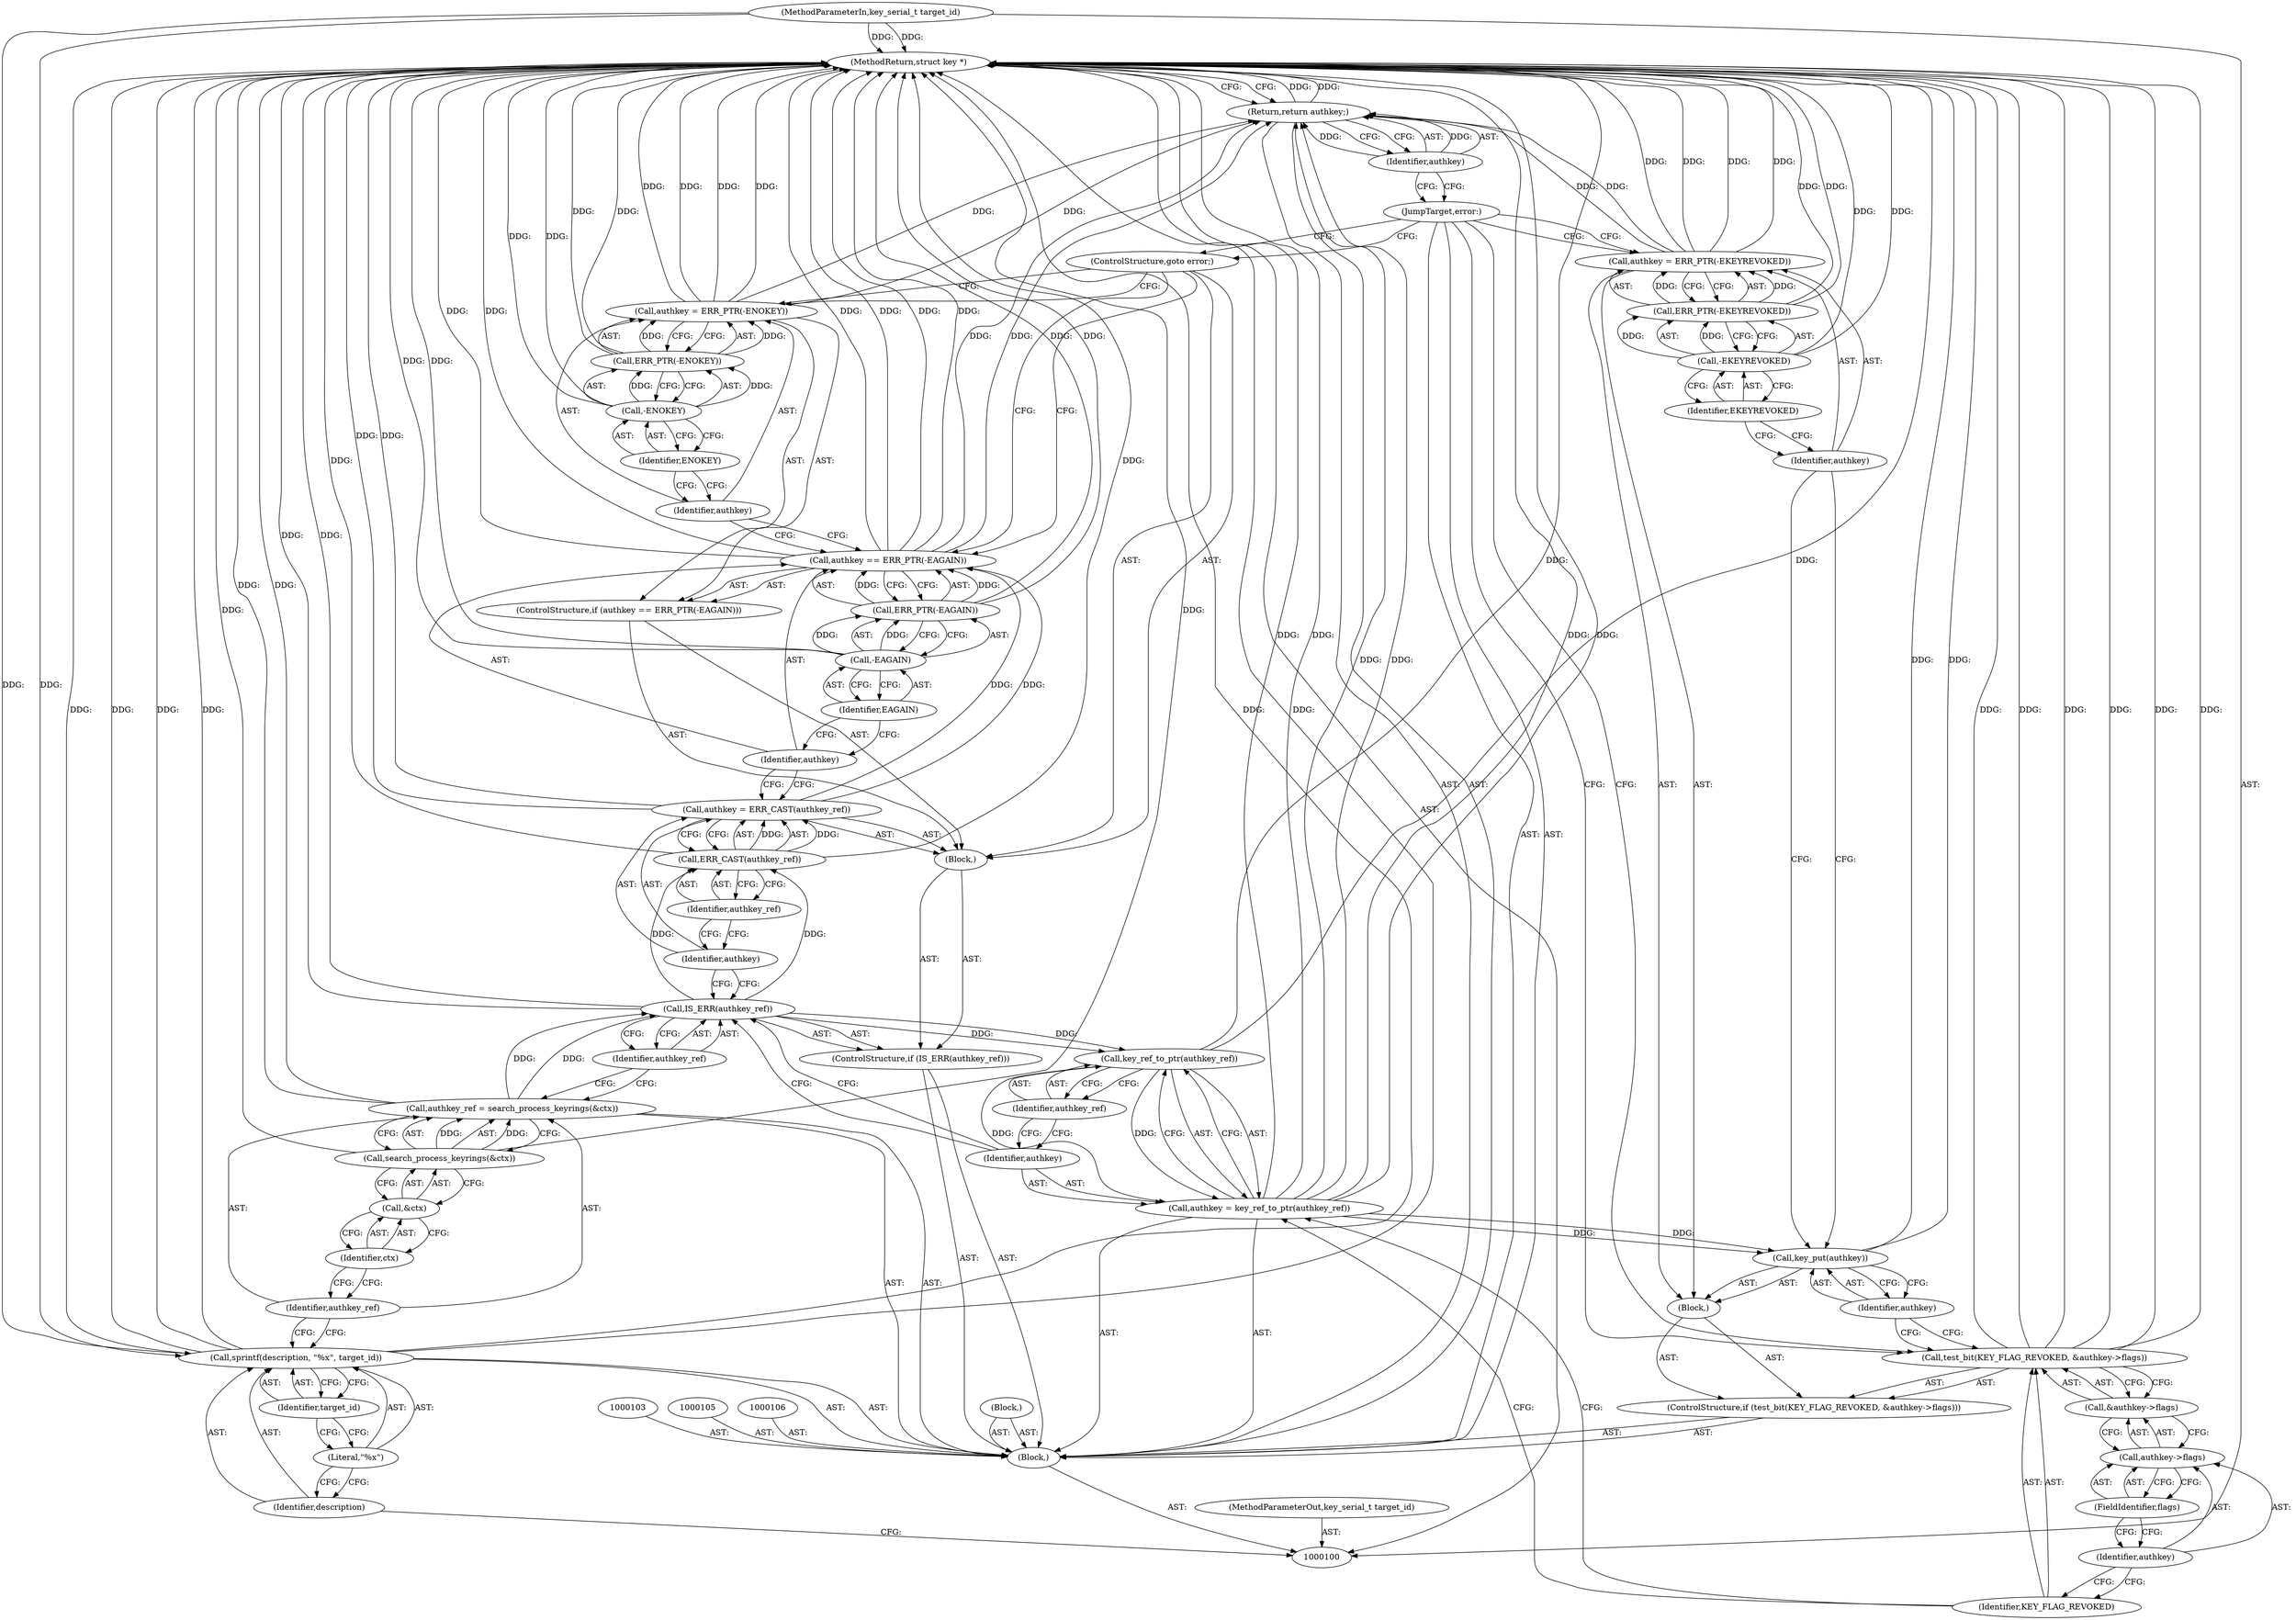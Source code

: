 digraph "0_linux_c06cfb08b88dfbe13be44a69ae2fdc3a7c902d81_5" {
"1000158" [label="(MethodReturn,struct key *)"];
"1000101" [label="(MethodParameterIn,key_serial_t target_id)"];
"1000225" [label="(MethodParameterOut,key_serial_t target_id)"];
"1000107" [label="(Call,sprintf(description, \"%x\", target_id))"];
"1000109" [label="(Literal,\"%x\")"];
"1000110" [label="(Identifier,target_id)"];
"1000108" [label="(Identifier,description)"];
"1000111" [label="(Call,authkey_ref = search_process_keyrings(&ctx))"];
"1000112" [label="(Identifier,authkey_ref)"];
"1000113" [label="(Call,search_process_keyrings(&ctx))"];
"1000114" [label="(Call,&ctx)"];
"1000115" [label="(Identifier,ctx)"];
"1000116" [label="(ControlStructure,if (IS_ERR(authkey_ref)))"];
"1000118" [label="(Identifier,authkey_ref)"];
"1000119" [label="(Block,)"];
"1000117" [label="(Call,IS_ERR(authkey_ref))"];
"1000102" [label="(Block,)"];
"1000122" [label="(Call,ERR_CAST(authkey_ref))"];
"1000120" [label="(Call,authkey = ERR_CAST(authkey_ref))"];
"1000121" [label="(Identifier,authkey)"];
"1000123" [label="(Identifier,authkey_ref)"];
"1000127" [label="(Call,ERR_PTR(-EAGAIN))"];
"1000124" [label="(ControlStructure,if (authkey == ERR_PTR(-EAGAIN)))"];
"1000128" [label="(Call,-EAGAIN)"];
"1000129" [label="(Identifier,EAGAIN)"];
"1000125" [label="(Call,authkey == ERR_PTR(-EAGAIN))"];
"1000126" [label="(Identifier,authkey)"];
"1000132" [label="(Call,ERR_PTR(-ENOKEY))"];
"1000133" [label="(Call,-ENOKEY)"];
"1000134" [label="(Identifier,ENOKEY)"];
"1000130" [label="(Call,authkey = ERR_PTR(-ENOKEY))"];
"1000131" [label="(Identifier,authkey)"];
"1000135" [label="(ControlStructure,goto error;)"];
"1000136" [label="(Call,authkey = key_ref_to_ptr(authkey_ref))"];
"1000137" [label="(Identifier,authkey)"];
"1000138" [label="(Call,key_ref_to_ptr(authkey_ref))"];
"1000139" [label="(Identifier,authkey_ref)"];
"1000140" [label="(ControlStructure,if (test_bit(KEY_FLAG_REVOKED, &authkey->flags)))"];
"1000142" [label="(Identifier,KEY_FLAG_REVOKED)"];
"1000143" [label="(Call,&authkey->flags)"];
"1000144" [label="(Call,authkey->flags)"];
"1000145" [label="(Identifier,authkey)"];
"1000146" [label="(FieldIdentifier,flags)"];
"1000141" [label="(Call,test_bit(KEY_FLAG_REVOKED, &authkey->flags))"];
"1000147" [label="(Block,)"];
"1000149" [label="(Identifier,authkey)"];
"1000148" [label="(Call,key_put(authkey))"];
"1000152" [label="(Call,ERR_PTR(-EKEYREVOKED))"];
"1000150" [label="(Call,authkey = ERR_PTR(-EKEYREVOKED))"];
"1000151" [label="(Identifier,authkey)"];
"1000153" [label="(Call,-EKEYREVOKED)"];
"1000154" [label="(Identifier,EKEYREVOKED)"];
"1000155" [label="(JumpTarget,error:)"];
"1000156" [label="(Return,return authkey;)"];
"1000157" [label="(Identifier,authkey)"];
"1000104" [label="(Block,)"];
"1000158" -> "1000100"  [label="AST: "];
"1000158" -> "1000156"  [label="CFG: "];
"1000117" -> "1000158"  [label="DDG: "];
"1000141" -> "1000158"  [label="DDG: "];
"1000141" -> "1000158"  [label="DDG: "];
"1000141" -> "1000158"  [label="DDG: "];
"1000125" -> "1000158"  [label="DDG: "];
"1000125" -> "1000158"  [label="DDG: "];
"1000125" -> "1000158"  [label="DDG: "];
"1000107" -> "1000158"  [label="DDG: "];
"1000107" -> "1000158"  [label="DDG: "];
"1000107" -> "1000158"  [label="DDG: "];
"1000113" -> "1000158"  [label="DDG: "];
"1000150" -> "1000158"  [label="DDG: "];
"1000150" -> "1000158"  [label="DDG: "];
"1000148" -> "1000158"  [label="DDG: "];
"1000132" -> "1000158"  [label="DDG: "];
"1000153" -> "1000158"  [label="DDG: "];
"1000136" -> "1000158"  [label="DDG: "];
"1000136" -> "1000158"  [label="DDG: "];
"1000130" -> "1000158"  [label="DDG: "];
"1000130" -> "1000158"  [label="DDG: "];
"1000122" -> "1000158"  [label="DDG: "];
"1000138" -> "1000158"  [label="DDG: "];
"1000128" -> "1000158"  [label="DDG: "];
"1000133" -> "1000158"  [label="DDG: "];
"1000152" -> "1000158"  [label="DDG: "];
"1000111" -> "1000158"  [label="DDG: "];
"1000101" -> "1000158"  [label="DDG: "];
"1000120" -> "1000158"  [label="DDG: "];
"1000127" -> "1000158"  [label="DDG: "];
"1000156" -> "1000158"  [label="DDG: "];
"1000101" -> "1000100"  [label="AST: "];
"1000101" -> "1000158"  [label="DDG: "];
"1000101" -> "1000107"  [label="DDG: "];
"1000225" -> "1000100"  [label="AST: "];
"1000107" -> "1000102"  [label="AST: "];
"1000107" -> "1000110"  [label="CFG: "];
"1000108" -> "1000107"  [label="AST: "];
"1000109" -> "1000107"  [label="AST: "];
"1000110" -> "1000107"  [label="AST: "];
"1000112" -> "1000107"  [label="CFG: "];
"1000107" -> "1000158"  [label="DDG: "];
"1000107" -> "1000158"  [label="DDG: "];
"1000107" -> "1000158"  [label="DDG: "];
"1000101" -> "1000107"  [label="DDG: "];
"1000109" -> "1000107"  [label="AST: "];
"1000109" -> "1000108"  [label="CFG: "];
"1000110" -> "1000109"  [label="CFG: "];
"1000110" -> "1000107"  [label="AST: "];
"1000110" -> "1000109"  [label="CFG: "];
"1000107" -> "1000110"  [label="CFG: "];
"1000108" -> "1000107"  [label="AST: "];
"1000108" -> "1000100"  [label="CFG: "];
"1000109" -> "1000108"  [label="CFG: "];
"1000111" -> "1000102"  [label="AST: "];
"1000111" -> "1000113"  [label="CFG: "];
"1000112" -> "1000111"  [label="AST: "];
"1000113" -> "1000111"  [label="AST: "];
"1000118" -> "1000111"  [label="CFG: "];
"1000111" -> "1000158"  [label="DDG: "];
"1000113" -> "1000111"  [label="DDG: "];
"1000111" -> "1000117"  [label="DDG: "];
"1000112" -> "1000111"  [label="AST: "];
"1000112" -> "1000107"  [label="CFG: "];
"1000115" -> "1000112"  [label="CFG: "];
"1000113" -> "1000111"  [label="AST: "];
"1000113" -> "1000114"  [label="CFG: "];
"1000114" -> "1000113"  [label="AST: "];
"1000111" -> "1000113"  [label="CFG: "];
"1000113" -> "1000158"  [label="DDG: "];
"1000113" -> "1000111"  [label="DDG: "];
"1000114" -> "1000113"  [label="AST: "];
"1000114" -> "1000115"  [label="CFG: "];
"1000115" -> "1000114"  [label="AST: "];
"1000113" -> "1000114"  [label="CFG: "];
"1000115" -> "1000114"  [label="AST: "];
"1000115" -> "1000112"  [label="CFG: "];
"1000114" -> "1000115"  [label="CFG: "];
"1000116" -> "1000102"  [label="AST: "];
"1000117" -> "1000116"  [label="AST: "];
"1000119" -> "1000116"  [label="AST: "];
"1000118" -> "1000117"  [label="AST: "];
"1000118" -> "1000111"  [label="CFG: "];
"1000117" -> "1000118"  [label="CFG: "];
"1000119" -> "1000116"  [label="AST: "];
"1000120" -> "1000119"  [label="AST: "];
"1000124" -> "1000119"  [label="AST: "];
"1000135" -> "1000119"  [label="AST: "];
"1000117" -> "1000116"  [label="AST: "];
"1000117" -> "1000118"  [label="CFG: "];
"1000118" -> "1000117"  [label="AST: "];
"1000121" -> "1000117"  [label="CFG: "];
"1000137" -> "1000117"  [label="CFG: "];
"1000117" -> "1000158"  [label="DDG: "];
"1000111" -> "1000117"  [label="DDG: "];
"1000117" -> "1000122"  [label="DDG: "];
"1000117" -> "1000138"  [label="DDG: "];
"1000102" -> "1000100"  [label="AST: "];
"1000103" -> "1000102"  [label="AST: "];
"1000104" -> "1000102"  [label="AST: "];
"1000105" -> "1000102"  [label="AST: "];
"1000106" -> "1000102"  [label="AST: "];
"1000107" -> "1000102"  [label="AST: "];
"1000111" -> "1000102"  [label="AST: "];
"1000116" -> "1000102"  [label="AST: "];
"1000136" -> "1000102"  [label="AST: "];
"1000140" -> "1000102"  [label="AST: "];
"1000155" -> "1000102"  [label="AST: "];
"1000156" -> "1000102"  [label="AST: "];
"1000122" -> "1000120"  [label="AST: "];
"1000122" -> "1000123"  [label="CFG: "];
"1000123" -> "1000122"  [label="AST: "];
"1000120" -> "1000122"  [label="CFG: "];
"1000122" -> "1000158"  [label="DDG: "];
"1000122" -> "1000120"  [label="DDG: "];
"1000117" -> "1000122"  [label="DDG: "];
"1000120" -> "1000119"  [label="AST: "];
"1000120" -> "1000122"  [label="CFG: "];
"1000121" -> "1000120"  [label="AST: "];
"1000122" -> "1000120"  [label="AST: "];
"1000126" -> "1000120"  [label="CFG: "];
"1000120" -> "1000158"  [label="DDG: "];
"1000122" -> "1000120"  [label="DDG: "];
"1000120" -> "1000125"  [label="DDG: "];
"1000121" -> "1000120"  [label="AST: "];
"1000121" -> "1000117"  [label="CFG: "];
"1000123" -> "1000121"  [label="CFG: "];
"1000123" -> "1000122"  [label="AST: "];
"1000123" -> "1000121"  [label="CFG: "];
"1000122" -> "1000123"  [label="CFG: "];
"1000127" -> "1000125"  [label="AST: "];
"1000127" -> "1000128"  [label="CFG: "];
"1000128" -> "1000127"  [label="AST: "];
"1000125" -> "1000127"  [label="CFG: "];
"1000127" -> "1000158"  [label="DDG: "];
"1000127" -> "1000125"  [label="DDG: "];
"1000128" -> "1000127"  [label="DDG: "];
"1000124" -> "1000119"  [label="AST: "];
"1000125" -> "1000124"  [label="AST: "];
"1000130" -> "1000124"  [label="AST: "];
"1000128" -> "1000127"  [label="AST: "];
"1000128" -> "1000129"  [label="CFG: "];
"1000129" -> "1000128"  [label="AST: "];
"1000127" -> "1000128"  [label="CFG: "];
"1000128" -> "1000158"  [label="DDG: "];
"1000128" -> "1000127"  [label="DDG: "];
"1000129" -> "1000128"  [label="AST: "];
"1000129" -> "1000126"  [label="CFG: "];
"1000128" -> "1000129"  [label="CFG: "];
"1000125" -> "1000124"  [label="AST: "];
"1000125" -> "1000127"  [label="CFG: "];
"1000126" -> "1000125"  [label="AST: "];
"1000127" -> "1000125"  [label="AST: "];
"1000131" -> "1000125"  [label="CFG: "];
"1000135" -> "1000125"  [label="CFG: "];
"1000125" -> "1000158"  [label="DDG: "];
"1000125" -> "1000158"  [label="DDG: "];
"1000125" -> "1000158"  [label="DDG: "];
"1000120" -> "1000125"  [label="DDG: "];
"1000127" -> "1000125"  [label="DDG: "];
"1000125" -> "1000156"  [label="DDG: "];
"1000126" -> "1000125"  [label="AST: "];
"1000126" -> "1000120"  [label="CFG: "];
"1000129" -> "1000126"  [label="CFG: "];
"1000132" -> "1000130"  [label="AST: "];
"1000132" -> "1000133"  [label="CFG: "];
"1000133" -> "1000132"  [label="AST: "];
"1000130" -> "1000132"  [label="CFG: "];
"1000132" -> "1000158"  [label="DDG: "];
"1000132" -> "1000130"  [label="DDG: "];
"1000133" -> "1000132"  [label="DDG: "];
"1000133" -> "1000132"  [label="AST: "];
"1000133" -> "1000134"  [label="CFG: "];
"1000134" -> "1000133"  [label="AST: "];
"1000132" -> "1000133"  [label="CFG: "];
"1000133" -> "1000158"  [label="DDG: "];
"1000133" -> "1000132"  [label="DDG: "];
"1000134" -> "1000133"  [label="AST: "];
"1000134" -> "1000131"  [label="CFG: "];
"1000133" -> "1000134"  [label="CFG: "];
"1000130" -> "1000124"  [label="AST: "];
"1000130" -> "1000132"  [label="CFG: "];
"1000131" -> "1000130"  [label="AST: "];
"1000132" -> "1000130"  [label="AST: "];
"1000135" -> "1000130"  [label="CFG: "];
"1000130" -> "1000158"  [label="DDG: "];
"1000130" -> "1000158"  [label="DDG: "];
"1000132" -> "1000130"  [label="DDG: "];
"1000130" -> "1000156"  [label="DDG: "];
"1000131" -> "1000130"  [label="AST: "];
"1000131" -> "1000125"  [label="CFG: "];
"1000134" -> "1000131"  [label="CFG: "];
"1000135" -> "1000119"  [label="AST: "];
"1000135" -> "1000130"  [label="CFG: "];
"1000135" -> "1000125"  [label="CFG: "];
"1000155" -> "1000135"  [label="CFG: "];
"1000136" -> "1000102"  [label="AST: "];
"1000136" -> "1000138"  [label="CFG: "];
"1000137" -> "1000136"  [label="AST: "];
"1000138" -> "1000136"  [label="AST: "];
"1000142" -> "1000136"  [label="CFG: "];
"1000136" -> "1000158"  [label="DDG: "];
"1000136" -> "1000158"  [label="DDG: "];
"1000138" -> "1000136"  [label="DDG: "];
"1000136" -> "1000148"  [label="DDG: "];
"1000136" -> "1000156"  [label="DDG: "];
"1000137" -> "1000136"  [label="AST: "];
"1000137" -> "1000117"  [label="CFG: "];
"1000139" -> "1000137"  [label="CFG: "];
"1000138" -> "1000136"  [label="AST: "];
"1000138" -> "1000139"  [label="CFG: "];
"1000139" -> "1000138"  [label="AST: "];
"1000136" -> "1000138"  [label="CFG: "];
"1000138" -> "1000158"  [label="DDG: "];
"1000138" -> "1000136"  [label="DDG: "];
"1000117" -> "1000138"  [label="DDG: "];
"1000139" -> "1000138"  [label="AST: "];
"1000139" -> "1000137"  [label="CFG: "];
"1000138" -> "1000139"  [label="CFG: "];
"1000140" -> "1000102"  [label="AST: "];
"1000141" -> "1000140"  [label="AST: "];
"1000147" -> "1000140"  [label="AST: "];
"1000142" -> "1000141"  [label="AST: "];
"1000142" -> "1000136"  [label="CFG: "];
"1000145" -> "1000142"  [label="CFG: "];
"1000143" -> "1000141"  [label="AST: "];
"1000143" -> "1000144"  [label="CFG: "];
"1000144" -> "1000143"  [label="AST: "];
"1000141" -> "1000143"  [label="CFG: "];
"1000144" -> "1000143"  [label="AST: "];
"1000144" -> "1000146"  [label="CFG: "];
"1000145" -> "1000144"  [label="AST: "];
"1000146" -> "1000144"  [label="AST: "];
"1000143" -> "1000144"  [label="CFG: "];
"1000145" -> "1000144"  [label="AST: "];
"1000145" -> "1000142"  [label="CFG: "];
"1000146" -> "1000145"  [label="CFG: "];
"1000146" -> "1000144"  [label="AST: "];
"1000146" -> "1000145"  [label="CFG: "];
"1000144" -> "1000146"  [label="CFG: "];
"1000141" -> "1000140"  [label="AST: "];
"1000141" -> "1000143"  [label="CFG: "];
"1000142" -> "1000141"  [label="AST: "];
"1000143" -> "1000141"  [label="AST: "];
"1000149" -> "1000141"  [label="CFG: "];
"1000155" -> "1000141"  [label="CFG: "];
"1000141" -> "1000158"  [label="DDG: "];
"1000141" -> "1000158"  [label="DDG: "];
"1000141" -> "1000158"  [label="DDG: "];
"1000147" -> "1000140"  [label="AST: "];
"1000148" -> "1000147"  [label="AST: "];
"1000150" -> "1000147"  [label="AST: "];
"1000149" -> "1000148"  [label="AST: "];
"1000149" -> "1000141"  [label="CFG: "];
"1000148" -> "1000149"  [label="CFG: "];
"1000148" -> "1000147"  [label="AST: "];
"1000148" -> "1000149"  [label="CFG: "];
"1000149" -> "1000148"  [label="AST: "];
"1000151" -> "1000148"  [label="CFG: "];
"1000148" -> "1000158"  [label="DDG: "];
"1000136" -> "1000148"  [label="DDG: "];
"1000152" -> "1000150"  [label="AST: "];
"1000152" -> "1000153"  [label="CFG: "];
"1000153" -> "1000152"  [label="AST: "];
"1000150" -> "1000152"  [label="CFG: "];
"1000152" -> "1000158"  [label="DDG: "];
"1000152" -> "1000150"  [label="DDG: "];
"1000153" -> "1000152"  [label="DDG: "];
"1000150" -> "1000147"  [label="AST: "];
"1000150" -> "1000152"  [label="CFG: "];
"1000151" -> "1000150"  [label="AST: "];
"1000152" -> "1000150"  [label="AST: "];
"1000155" -> "1000150"  [label="CFG: "];
"1000150" -> "1000158"  [label="DDG: "];
"1000150" -> "1000158"  [label="DDG: "];
"1000152" -> "1000150"  [label="DDG: "];
"1000150" -> "1000156"  [label="DDG: "];
"1000151" -> "1000150"  [label="AST: "];
"1000151" -> "1000148"  [label="CFG: "];
"1000154" -> "1000151"  [label="CFG: "];
"1000153" -> "1000152"  [label="AST: "];
"1000153" -> "1000154"  [label="CFG: "];
"1000154" -> "1000153"  [label="AST: "];
"1000152" -> "1000153"  [label="CFG: "];
"1000153" -> "1000158"  [label="DDG: "];
"1000153" -> "1000152"  [label="DDG: "];
"1000154" -> "1000153"  [label="AST: "];
"1000154" -> "1000151"  [label="CFG: "];
"1000153" -> "1000154"  [label="CFG: "];
"1000155" -> "1000102"  [label="AST: "];
"1000155" -> "1000150"  [label="CFG: "];
"1000155" -> "1000141"  [label="CFG: "];
"1000155" -> "1000135"  [label="CFG: "];
"1000157" -> "1000155"  [label="CFG: "];
"1000156" -> "1000102"  [label="AST: "];
"1000156" -> "1000157"  [label="CFG: "];
"1000157" -> "1000156"  [label="AST: "];
"1000158" -> "1000156"  [label="CFG: "];
"1000156" -> "1000158"  [label="DDG: "];
"1000157" -> "1000156"  [label="DDG: "];
"1000125" -> "1000156"  [label="DDG: "];
"1000150" -> "1000156"  [label="DDG: "];
"1000136" -> "1000156"  [label="DDG: "];
"1000130" -> "1000156"  [label="DDG: "];
"1000157" -> "1000156"  [label="AST: "];
"1000157" -> "1000155"  [label="CFG: "];
"1000156" -> "1000157"  [label="CFG: "];
"1000157" -> "1000156"  [label="DDG: "];
"1000104" -> "1000102"  [label="AST: "];
}
